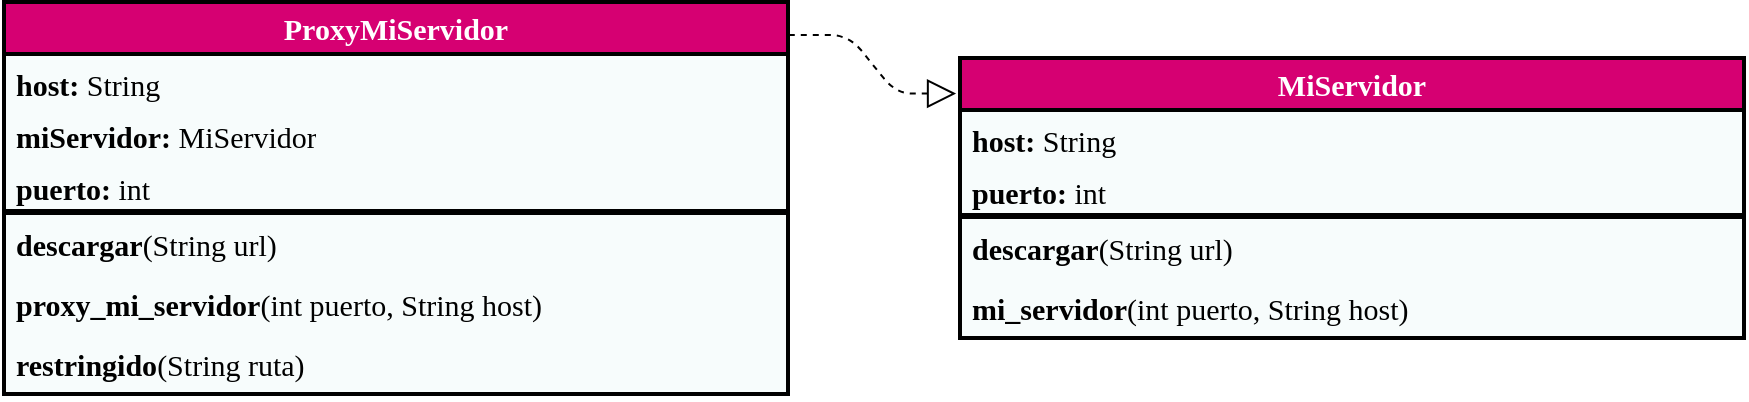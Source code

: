 <mxfile version="23.1.5" type="device">
  <diagram name="Página-1" id="J8iMV7ploGFS5Vp8M5Ye">
    <mxGraphModel dx="2440" dy="1303" grid="0" gridSize="10" guides="1" tooltips="1" connect="1" arrows="1" fold="1" page="0" pageScale="1" pageWidth="1169" pageHeight="827" math="0" shadow="0">
      <root>
        <mxCell id="0" />
        <mxCell id="1" parent="0" />
        <mxCell id="iYEI_Q_aIxPxglOWvmyR-1" value="MiServidor" style="swimlane;fontStyle=1;childLayout=stackLayout;horizontal=1;startSize=26;fillColor=#D60072;horizontalStack=0;resizeParent=1;resizeParentMax=0;resizeLast=0;collapsible=1;marginBottom=0;whiteSpace=wrap;html=1;points=[[0,0,0,0,0],[0,0.25,0,0,0],[0,0.5,0,0,0],[0,0.75,0,0,0],[0,1,0,0,0],[0.25,0,0,0,0],[0.25,1,0,0,0],[0.5,0,0,0,0],[0.5,1,0,0,0],[0.75,0,0,0,0],[0.75,1,0,0,0],[1,0,0,0,0],[1,0.25,0,0,0],[1,0.5,0,0,0],[1,0.75,0,0,0],[1,1,0,0,0]];fontColor=#ffffff;strokeColor=#000000;fontSize=15;strokeWidth=2;swimlaneFillColor=#F7FCFC;fontFamily=Verdana;" vertex="1" parent="1">
          <mxGeometry x="-1107" y="-561" width="392" height="140" as="geometry" />
        </mxCell>
        <mxCell id="iYEI_Q_aIxPxglOWvmyR-2" value="&lt;b&gt;host: &lt;/b&gt;String" style="text;strokeColor=none;fillColor=none;align=left;verticalAlign=top;spacingLeft=4;spacingRight=4;overflow=hidden;rotatable=0;points=[[0,0.5],[1,0.5]];portConstraint=eastwest;whiteSpace=wrap;html=1;fontColor=#000000;fontSize=15;fontFamily=Verdana;" vertex="1" parent="iYEI_Q_aIxPxglOWvmyR-1">
          <mxGeometry y="26" width="392" height="26" as="geometry" />
        </mxCell>
        <mxCell id="iYEI_Q_aIxPxglOWvmyR-3" value="&lt;b&gt;puerto: &lt;/b&gt;int" style="text;strokeColor=none;fillColor=none;align=left;verticalAlign=top;spacingLeft=4;spacingRight=4;overflow=hidden;rotatable=0;points=[[0,0.5],[1,0.5]];portConstraint=eastwest;whiteSpace=wrap;html=1;fontColor=#000000;fontSize=15;fontFamily=Verdana;" vertex="1" parent="iYEI_Q_aIxPxglOWvmyR-1">
          <mxGeometry y="52" width="392" height="26" as="geometry" />
        </mxCell>
        <mxCell id="iYEI_Q_aIxPxglOWvmyR-5" value="" style="line;strokeWidth=3;fillColor=none;align=left;verticalAlign=middle;spacingTop=-1;spacingLeft=3;spacingRight=3;rotatable=0;labelPosition=right;points=[];portConstraint=eastwest;strokeColor=inherit;fontColor=#000000;fontSize=15;fontFamily=Verdana;" vertex="1" parent="iYEI_Q_aIxPxglOWvmyR-1">
          <mxGeometry y="78" width="392" height="2" as="geometry" />
        </mxCell>
        <mxCell id="iYEI_Q_aIxPxglOWvmyR-6" value="&lt;b&gt;descargar&lt;/b&gt;(String url)" style="text;strokeColor=none;fillColor=none;align=left;verticalAlign=top;spacingLeft=4;spacingRight=4;overflow=hidden;rotatable=0;points=[[0,0.5],[1,0.5]];portConstraint=eastwest;whiteSpace=wrap;html=1;fontColor=#000000;fontSize=15;fontFamily=Verdana;" vertex="1" parent="iYEI_Q_aIxPxglOWvmyR-1">
          <mxGeometry y="80" width="392" height="30" as="geometry" />
        </mxCell>
        <mxCell id="iYEI_Q_aIxPxglOWvmyR-18" value="&lt;b&gt;mi_servidor&lt;/b&gt;(int puerto, String host)" style="text;strokeColor=none;fillColor=none;align=left;verticalAlign=top;spacingLeft=4;spacingRight=4;overflow=hidden;rotatable=0;points=[[0,0.5],[1,0.5]];portConstraint=eastwest;whiteSpace=wrap;html=1;fontColor=#000000;fontSize=15;fontFamily=Verdana;" vertex="1" parent="iYEI_Q_aIxPxglOWvmyR-1">
          <mxGeometry y="110" width="392" height="30" as="geometry" />
        </mxCell>
        <mxCell id="iYEI_Q_aIxPxglOWvmyR-7" value="ProxyMiServidor" style="swimlane;fontStyle=1;childLayout=stackLayout;horizontal=1;startSize=26;fillColor=#D60072;horizontalStack=0;resizeParent=1;resizeParentMax=0;resizeLast=0;collapsible=1;marginBottom=0;whiteSpace=wrap;html=1;points=[[0,0,0,0,0],[0,0.25,0,0,0],[0,0.5,0,0,0],[0,0.75,0,0,0],[0,1,0,0,0],[0.25,0,0,0,0],[0.25,1,0,0,0],[0.5,0,0,0,0],[0.5,1,0,0,0],[0.75,0,0,0,0],[0.75,1,0,0,0],[1,0,0,0,0],[1,0.25,0,0,0],[1,0.5,0,0,0],[1,0.75,0,0,0],[1,1,0,0,0]];fontColor=#ffffff;strokeColor=#000000;fontSize=15;strokeWidth=2;swimlaneFillColor=#F7FCFC;fontFamily=Verdana;" vertex="1" parent="1">
          <mxGeometry x="-1585" y="-589" width="392" height="196" as="geometry" />
        </mxCell>
        <mxCell id="iYEI_Q_aIxPxglOWvmyR-8" value="&lt;b&gt;host:&amp;nbsp;&lt;/b&gt;String" style="text;strokeColor=none;fillColor=none;align=left;verticalAlign=top;spacingLeft=4;spacingRight=4;overflow=hidden;rotatable=0;points=[[0,0.5],[1,0.5]];portConstraint=eastwest;whiteSpace=wrap;html=1;fontColor=#000000;fontSize=15;fontFamily=Verdana;" vertex="1" parent="iYEI_Q_aIxPxglOWvmyR-7">
          <mxGeometry y="26" width="392" height="26" as="geometry" />
        </mxCell>
        <mxCell id="iYEI_Q_aIxPxglOWvmyR-9" value="&lt;b&gt;miServidor: &lt;/b&gt;MiServidor" style="text;strokeColor=none;fillColor=none;align=left;verticalAlign=top;spacingLeft=4;spacingRight=4;overflow=hidden;rotatable=0;points=[[0,0.5],[1,0.5]];portConstraint=eastwest;whiteSpace=wrap;html=1;fontColor=#000000;fontSize=15;fontFamily=Verdana;" vertex="1" parent="iYEI_Q_aIxPxglOWvmyR-7">
          <mxGeometry y="52" width="392" height="26" as="geometry" />
        </mxCell>
        <object label="&lt;b&gt;puerto:&amp;nbsp;&lt;/b&gt;int" Total="" id="iYEI_Q_aIxPxglOWvmyR-10">
          <mxCell style="text;strokeColor=none;fillColor=none;align=left;verticalAlign=top;spacingLeft=4;spacingRight=4;overflow=hidden;rotatable=0;points=[[0,0.5],[1,0.5]];portConstraint=eastwest;whiteSpace=wrap;html=1;fontColor=#000000;fontSize=15;fontFamily=Verdana;" vertex="1" parent="iYEI_Q_aIxPxglOWvmyR-7">
            <mxGeometry y="78" width="392" height="26" as="geometry" />
          </mxCell>
        </object>
        <mxCell id="iYEI_Q_aIxPxglOWvmyR-11" value="" style="line;strokeWidth=3;fillColor=none;align=left;verticalAlign=middle;spacingTop=-1;spacingLeft=3;spacingRight=3;rotatable=0;labelPosition=right;points=[];portConstraint=eastwest;strokeColor=inherit;fontColor=#000000;fontSize=15;fontFamily=Verdana;" vertex="1" parent="iYEI_Q_aIxPxglOWvmyR-7">
          <mxGeometry y="104" width="392" height="2" as="geometry" />
        </mxCell>
        <mxCell id="iYEI_Q_aIxPxglOWvmyR-12" value="&lt;b&gt;descargar&lt;/b&gt;(String url)" style="text;strokeColor=none;fillColor=none;align=left;verticalAlign=top;spacingLeft=4;spacingRight=4;overflow=hidden;rotatable=0;points=[[0,0.5],[1,0.5]];portConstraint=eastwest;whiteSpace=wrap;html=1;fontColor=#000000;fontSize=15;fontFamily=Verdana;" vertex="1" parent="iYEI_Q_aIxPxglOWvmyR-7">
          <mxGeometry y="106" width="392" height="30" as="geometry" />
        </mxCell>
        <mxCell id="iYEI_Q_aIxPxglOWvmyR-13" value="&lt;b&gt;proxy_mi_servidor&lt;/b&gt;(int puerto, String host)" style="text;strokeColor=none;fillColor=none;align=left;verticalAlign=top;spacingLeft=4;spacingRight=4;overflow=hidden;rotatable=0;points=[[0,0.5],[1,0.5]];portConstraint=eastwest;whiteSpace=wrap;html=1;fontColor=#000000;fontSize=15;fontFamily=Verdana;" vertex="1" parent="iYEI_Q_aIxPxglOWvmyR-7">
          <mxGeometry y="136" width="392" height="30" as="geometry" />
        </mxCell>
        <mxCell id="iYEI_Q_aIxPxglOWvmyR-19" value="&lt;b&gt;restringido&lt;/b&gt;(String ruta)" style="text;strokeColor=none;fillColor=none;align=left;verticalAlign=top;spacingLeft=4;spacingRight=4;overflow=hidden;rotatable=0;points=[[0,0.5],[1,0.5]];portConstraint=eastwest;whiteSpace=wrap;html=1;fontColor=#000000;fontSize=15;fontFamily=Verdana;" vertex="1" parent="iYEI_Q_aIxPxglOWvmyR-7">
          <mxGeometry y="166" width="392" height="30" as="geometry" />
        </mxCell>
        <mxCell id="iYEI_Q_aIxPxglOWvmyR-27" value="" style="endArrow=block;dashed=1;endFill=0;endSize=12;html=1;rounded=1;entryX=-0.005;entryY=0.127;entryDx=0;entryDy=0;entryPerimeter=0;exitX=1.001;exitY=0.084;exitDx=0;exitDy=0;exitPerimeter=0;edgeStyle=entityRelationEdgeStyle;" edge="1" parent="1" source="iYEI_Q_aIxPxglOWvmyR-7" target="iYEI_Q_aIxPxglOWvmyR-1">
          <mxGeometry width="160" relative="1" as="geometry">
            <mxPoint x="-1153" y="-674" as="sourcePoint" />
            <mxPoint x="-993" y="-674" as="targetPoint" />
          </mxGeometry>
        </mxCell>
      </root>
    </mxGraphModel>
  </diagram>
</mxfile>
